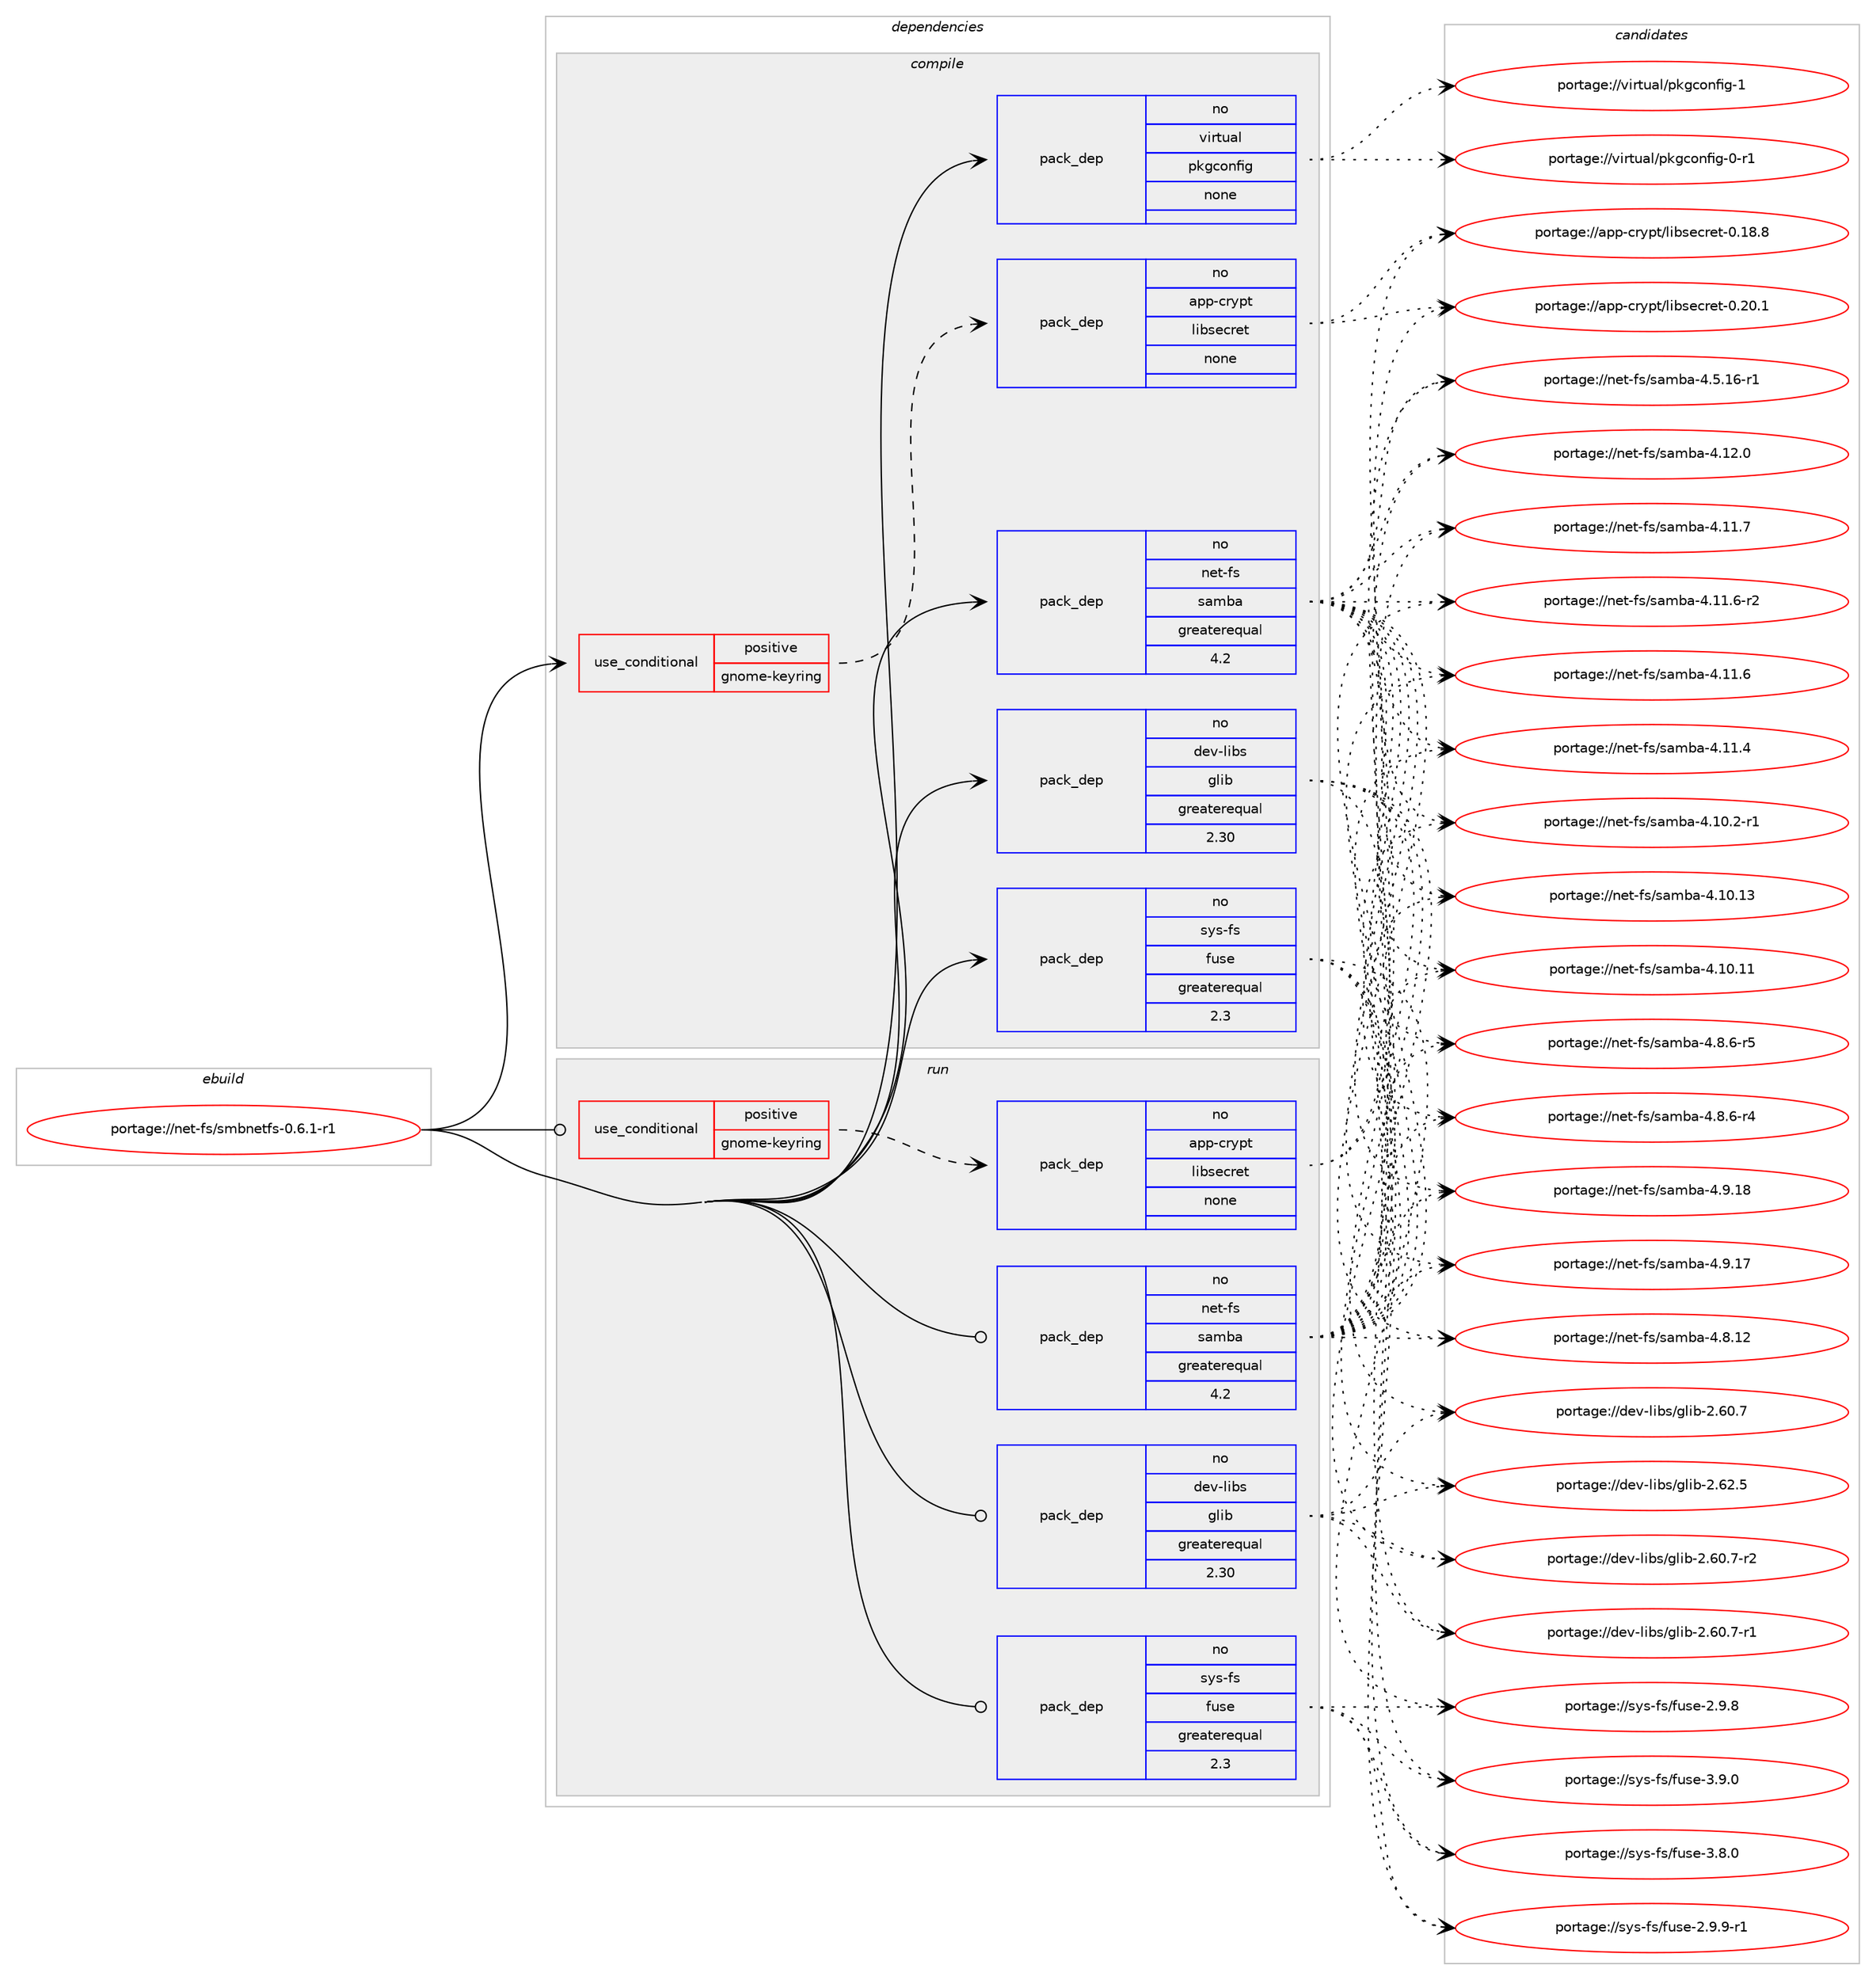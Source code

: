digraph prolog {

# *************
# Graph options
# *************

newrank=true;
concentrate=true;
compound=true;
graph [rankdir=LR,fontname=Helvetica,fontsize=10,ranksep=1.5];#, ranksep=2.5, nodesep=0.2];
edge  [arrowhead=vee];
node  [fontname=Helvetica,fontsize=10];

# **********
# The ebuild
# **********

subgraph cluster_leftcol {
color=gray;
rank=same;
label=<<i>ebuild</i>>;
id [label="portage://net-fs/smbnetfs-0.6.1-r1", color=red, width=4, href="../net-fs/smbnetfs-0.6.1-r1.svg"];
}

# ****************
# The dependencies
# ****************

subgraph cluster_midcol {
color=gray;
label=<<i>dependencies</i>>;
subgraph cluster_compile {
fillcolor="#eeeeee";
style=filled;
label=<<i>compile</i>>;
subgraph cond4503 {
dependency25741 [label=<<TABLE BORDER="0" CELLBORDER="1" CELLSPACING="0" CELLPADDING="4"><TR><TD ROWSPAN="3" CELLPADDING="10">use_conditional</TD></TR><TR><TD>positive</TD></TR><TR><TD>gnome-keyring</TD></TR></TABLE>>, shape=none, color=red];
subgraph pack20843 {
dependency25742 [label=<<TABLE BORDER="0" CELLBORDER="1" CELLSPACING="0" CELLPADDING="4" WIDTH="220"><TR><TD ROWSPAN="6" CELLPADDING="30">pack_dep</TD></TR><TR><TD WIDTH="110">no</TD></TR><TR><TD>app-crypt</TD></TR><TR><TD>libsecret</TD></TR><TR><TD>none</TD></TR><TR><TD></TD></TR></TABLE>>, shape=none, color=blue];
}
dependency25741:e -> dependency25742:w [weight=20,style="dashed",arrowhead="vee"];
}
id:e -> dependency25741:w [weight=20,style="solid",arrowhead="vee"];
subgraph pack20844 {
dependency25743 [label=<<TABLE BORDER="0" CELLBORDER="1" CELLSPACING="0" CELLPADDING="4" WIDTH="220"><TR><TD ROWSPAN="6" CELLPADDING="30">pack_dep</TD></TR><TR><TD WIDTH="110">no</TD></TR><TR><TD>dev-libs</TD></TR><TR><TD>glib</TD></TR><TR><TD>greaterequal</TD></TR><TR><TD>2.30</TD></TR></TABLE>>, shape=none, color=blue];
}
id:e -> dependency25743:w [weight=20,style="solid",arrowhead="vee"];
subgraph pack20845 {
dependency25744 [label=<<TABLE BORDER="0" CELLBORDER="1" CELLSPACING="0" CELLPADDING="4" WIDTH="220"><TR><TD ROWSPAN="6" CELLPADDING="30">pack_dep</TD></TR><TR><TD WIDTH="110">no</TD></TR><TR><TD>net-fs</TD></TR><TR><TD>samba</TD></TR><TR><TD>greaterequal</TD></TR><TR><TD>4.2</TD></TR></TABLE>>, shape=none, color=blue];
}
id:e -> dependency25744:w [weight=20,style="solid",arrowhead="vee"];
subgraph pack20846 {
dependency25745 [label=<<TABLE BORDER="0" CELLBORDER="1" CELLSPACING="0" CELLPADDING="4" WIDTH="220"><TR><TD ROWSPAN="6" CELLPADDING="30">pack_dep</TD></TR><TR><TD WIDTH="110">no</TD></TR><TR><TD>sys-fs</TD></TR><TR><TD>fuse</TD></TR><TR><TD>greaterequal</TD></TR><TR><TD>2.3</TD></TR></TABLE>>, shape=none, color=blue];
}
id:e -> dependency25745:w [weight=20,style="solid",arrowhead="vee"];
subgraph pack20847 {
dependency25746 [label=<<TABLE BORDER="0" CELLBORDER="1" CELLSPACING="0" CELLPADDING="4" WIDTH="220"><TR><TD ROWSPAN="6" CELLPADDING="30">pack_dep</TD></TR><TR><TD WIDTH="110">no</TD></TR><TR><TD>virtual</TD></TR><TR><TD>pkgconfig</TD></TR><TR><TD>none</TD></TR><TR><TD></TD></TR></TABLE>>, shape=none, color=blue];
}
id:e -> dependency25746:w [weight=20,style="solid",arrowhead="vee"];
}
subgraph cluster_compileandrun {
fillcolor="#eeeeee";
style=filled;
label=<<i>compile and run</i>>;
}
subgraph cluster_run {
fillcolor="#eeeeee";
style=filled;
label=<<i>run</i>>;
subgraph cond4504 {
dependency25747 [label=<<TABLE BORDER="0" CELLBORDER="1" CELLSPACING="0" CELLPADDING="4"><TR><TD ROWSPAN="3" CELLPADDING="10">use_conditional</TD></TR><TR><TD>positive</TD></TR><TR><TD>gnome-keyring</TD></TR></TABLE>>, shape=none, color=red];
subgraph pack20848 {
dependency25748 [label=<<TABLE BORDER="0" CELLBORDER="1" CELLSPACING="0" CELLPADDING="4" WIDTH="220"><TR><TD ROWSPAN="6" CELLPADDING="30">pack_dep</TD></TR><TR><TD WIDTH="110">no</TD></TR><TR><TD>app-crypt</TD></TR><TR><TD>libsecret</TD></TR><TR><TD>none</TD></TR><TR><TD></TD></TR></TABLE>>, shape=none, color=blue];
}
dependency25747:e -> dependency25748:w [weight=20,style="dashed",arrowhead="vee"];
}
id:e -> dependency25747:w [weight=20,style="solid",arrowhead="odot"];
subgraph pack20849 {
dependency25749 [label=<<TABLE BORDER="0" CELLBORDER="1" CELLSPACING="0" CELLPADDING="4" WIDTH="220"><TR><TD ROWSPAN="6" CELLPADDING="30">pack_dep</TD></TR><TR><TD WIDTH="110">no</TD></TR><TR><TD>dev-libs</TD></TR><TR><TD>glib</TD></TR><TR><TD>greaterequal</TD></TR><TR><TD>2.30</TD></TR></TABLE>>, shape=none, color=blue];
}
id:e -> dependency25749:w [weight=20,style="solid",arrowhead="odot"];
subgraph pack20850 {
dependency25750 [label=<<TABLE BORDER="0" CELLBORDER="1" CELLSPACING="0" CELLPADDING="4" WIDTH="220"><TR><TD ROWSPAN="6" CELLPADDING="30">pack_dep</TD></TR><TR><TD WIDTH="110">no</TD></TR><TR><TD>net-fs</TD></TR><TR><TD>samba</TD></TR><TR><TD>greaterequal</TD></TR><TR><TD>4.2</TD></TR></TABLE>>, shape=none, color=blue];
}
id:e -> dependency25750:w [weight=20,style="solid",arrowhead="odot"];
subgraph pack20851 {
dependency25751 [label=<<TABLE BORDER="0" CELLBORDER="1" CELLSPACING="0" CELLPADDING="4" WIDTH="220"><TR><TD ROWSPAN="6" CELLPADDING="30">pack_dep</TD></TR><TR><TD WIDTH="110">no</TD></TR><TR><TD>sys-fs</TD></TR><TR><TD>fuse</TD></TR><TR><TD>greaterequal</TD></TR><TR><TD>2.3</TD></TR></TABLE>>, shape=none, color=blue];
}
id:e -> dependency25751:w [weight=20,style="solid",arrowhead="odot"];
}
}

# **************
# The candidates
# **************

subgraph cluster_choices {
rank=same;
color=gray;
label=<<i>candidates</i>>;

subgraph choice20843 {
color=black;
nodesep=1;
choice97112112459911412111211647108105981151019911410111645484650484649 [label="portage://app-crypt/libsecret-0.20.1", color=red, width=4,href="../app-crypt/libsecret-0.20.1.svg"];
choice97112112459911412111211647108105981151019911410111645484649564656 [label="portage://app-crypt/libsecret-0.18.8", color=red, width=4,href="../app-crypt/libsecret-0.18.8.svg"];
dependency25742:e -> choice97112112459911412111211647108105981151019911410111645484650484649:w [style=dotted,weight="100"];
dependency25742:e -> choice97112112459911412111211647108105981151019911410111645484649564656:w [style=dotted,weight="100"];
}
subgraph choice20844 {
color=black;
nodesep=1;
choice1001011184510810598115471031081059845504654504653 [label="portage://dev-libs/glib-2.62.5", color=red, width=4,href="../dev-libs/glib-2.62.5.svg"];
choice10010111845108105981154710310810598455046544846554511450 [label="portage://dev-libs/glib-2.60.7-r2", color=red, width=4,href="../dev-libs/glib-2.60.7-r2.svg"];
choice10010111845108105981154710310810598455046544846554511449 [label="portage://dev-libs/glib-2.60.7-r1", color=red, width=4,href="../dev-libs/glib-2.60.7-r1.svg"];
choice1001011184510810598115471031081059845504654484655 [label="portage://dev-libs/glib-2.60.7", color=red, width=4,href="../dev-libs/glib-2.60.7.svg"];
dependency25743:e -> choice1001011184510810598115471031081059845504654504653:w [style=dotted,weight="100"];
dependency25743:e -> choice10010111845108105981154710310810598455046544846554511450:w [style=dotted,weight="100"];
dependency25743:e -> choice10010111845108105981154710310810598455046544846554511449:w [style=dotted,weight="100"];
dependency25743:e -> choice1001011184510810598115471031081059845504654484655:w [style=dotted,weight="100"];
}
subgraph choice20845 {
color=black;
nodesep=1;
choice110101116451021154711597109989745524657464956 [label="portage://net-fs/samba-4.9.18", color=red, width=4,href="../net-fs/samba-4.9.18.svg"];
choice110101116451021154711597109989745524657464955 [label="portage://net-fs/samba-4.9.17", color=red, width=4,href="../net-fs/samba-4.9.17.svg"];
choice11010111645102115471159710998974552465646544511453 [label="portage://net-fs/samba-4.8.6-r5", color=red, width=4,href="../net-fs/samba-4.8.6-r5.svg"];
choice11010111645102115471159710998974552465646544511452 [label="portage://net-fs/samba-4.8.6-r4", color=red, width=4,href="../net-fs/samba-4.8.6-r4.svg"];
choice110101116451021154711597109989745524656464950 [label="portage://net-fs/samba-4.8.12", color=red, width=4,href="../net-fs/samba-4.8.12.svg"];
choice1101011164510211547115971099897455246534649544511449 [label="portage://net-fs/samba-4.5.16-r1", color=red, width=4,href="../net-fs/samba-4.5.16-r1.svg"];
choice110101116451021154711597109989745524649504648 [label="portage://net-fs/samba-4.12.0", color=red, width=4,href="../net-fs/samba-4.12.0.svg"];
choice110101116451021154711597109989745524649494655 [label="portage://net-fs/samba-4.11.7", color=red, width=4,href="../net-fs/samba-4.11.7.svg"];
choice1101011164510211547115971099897455246494946544511450 [label="portage://net-fs/samba-4.11.6-r2", color=red, width=4,href="../net-fs/samba-4.11.6-r2.svg"];
choice110101116451021154711597109989745524649494654 [label="portage://net-fs/samba-4.11.6", color=red, width=4,href="../net-fs/samba-4.11.6.svg"];
choice110101116451021154711597109989745524649494652 [label="portage://net-fs/samba-4.11.4", color=red, width=4,href="../net-fs/samba-4.11.4.svg"];
choice1101011164510211547115971099897455246494846504511449 [label="portage://net-fs/samba-4.10.2-r1", color=red, width=4,href="../net-fs/samba-4.10.2-r1.svg"];
choice11010111645102115471159710998974552464948464951 [label="portage://net-fs/samba-4.10.13", color=red, width=4,href="../net-fs/samba-4.10.13.svg"];
choice11010111645102115471159710998974552464948464949 [label="portage://net-fs/samba-4.10.11", color=red, width=4,href="../net-fs/samba-4.10.11.svg"];
dependency25744:e -> choice110101116451021154711597109989745524657464956:w [style=dotted,weight="100"];
dependency25744:e -> choice110101116451021154711597109989745524657464955:w [style=dotted,weight="100"];
dependency25744:e -> choice11010111645102115471159710998974552465646544511453:w [style=dotted,weight="100"];
dependency25744:e -> choice11010111645102115471159710998974552465646544511452:w [style=dotted,weight="100"];
dependency25744:e -> choice110101116451021154711597109989745524656464950:w [style=dotted,weight="100"];
dependency25744:e -> choice1101011164510211547115971099897455246534649544511449:w [style=dotted,weight="100"];
dependency25744:e -> choice110101116451021154711597109989745524649504648:w [style=dotted,weight="100"];
dependency25744:e -> choice110101116451021154711597109989745524649494655:w [style=dotted,weight="100"];
dependency25744:e -> choice1101011164510211547115971099897455246494946544511450:w [style=dotted,weight="100"];
dependency25744:e -> choice110101116451021154711597109989745524649494654:w [style=dotted,weight="100"];
dependency25744:e -> choice110101116451021154711597109989745524649494652:w [style=dotted,weight="100"];
dependency25744:e -> choice1101011164510211547115971099897455246494846504511449:w [style=dotted,weight="100"];
dependency25744:e -> choice11010111645102115471159710998974552464948464951:w [style=dotted,weight="100"];
dependency25744:e -> choice11010111645102115471159710998974552464948464949:w [style=dotted,weight="100"];
}
subgraph choice20846 {
color=black;
nodesep=1;
choice1151211154510211547102117115101455146574648 [label="portage://sys-fs/fuse-3.9.0", color=red, width=4,href="../sys-fs/fuse-3.9.0.svg"];
choice1151211154510211547102117115101455146564648 [label="portage://sys-fs/fuse-3.8.0", color=red, width=4,href="../sys-fs/fuse-3.8.0.svg"];
choice11512111545102115471021171151014550465746574511449 [label="portage://sys-fs/fuse-2.9.9-r1", color=red, width=4,href="../sys-fs/fuse-2.9.9-r1.svg"];
choice1151211154510211547102117115101455046574656 [label="portage://sys-fs/fuse-2.9.8", color=red, width=4,href="../sys-fs/fuse-2.9.8.svg"];
dependency25745:e -> choice1151211154510211547102117115101455146574648:w [style=dotted,weight="100"];
dependency25745:e -> choice1151211154510211547102117115101455146564648:w [style=dotted,weight="100"];
dependency25745:e -> choice11512111545102115471021171151014550465746574511449:w [style=dotted,weight="100"];
dependency25745:e -> choice1151211154510211547102117115101455046574656:w [style=dotted,weight="100"];
}
subgraph choice20847 {
color=black;
nodesep=1;
choice1181051141161179710847112107103991111101021051034549 [label="portage://virtual/pkgconfig-1", color=red, width=4,href="../virtual/pkgconfig-1.svg"];
choice11810511411611797108471121071039911111010210510345484511449 [label="portage://virtual/pkgconfig-0-r1", color=red, width=4,href="../virtual/pkgconfig-0-r1.svg"];
dependency25746:e -> choice1181051141161179710847112107103991111101021051034549:w [style=dotted,weight="100"];
dependency25746:e -> choice11810511411611797108471121071039911111010210510345484511449:w [style=dotted,weight="100"];
}
subgraph choice20848 {
color=black;
nodesep=1;
choice97112112459911412111211647108105981151019911410111645484650484649 [label="portage://app-crypt/libsecret-0.20.1", color=red, width=4,href="../app-crypt/libsecret-0.20.1.svg"];
choice97112112459911412111211647108105981151019911410111645484649564656 [label="portage://app-crypt/libsecret-0.18.8", color=red, width=4,href="../app-crypt/libsecret-0.18.8.svg"];
dependency25748:e -> choice97112112459911412111211647108105981151019911410111645484650484649:w [style=dotted,weight="100"];
dependency25748:e -> choice97112112459911412111211647108105981151019911410111645484649564656:w [style=dotted,weight="100"];
}
subgraph choice20849 {
color=black;
nodesep=1;
choice1001011184510810598115471031081059845504654504653 [label="portage://dev-libs/glib-2.62.5", color=red, width=4,href="../dev-libs/glib-2.62.5.svg"];
choice10010111845108105981154710310810598455046544846554511450 [label="portage://dev-libs/glib-2.60.7-r2", color=red, width=4,href="../dev-libs/glib-2.60.7-r2.svg"];
choice10010111845108105981154710310810598455046544846554511449 [label="portage://dev-libs/glib-2.60.7-r1", color=red, width=4,href="../dev-libs/glib-2.60.7-r1.svg"];
choice1001011184510810598115471031081059845504654484655 [label="portage://dev-libs/glib-2.60.7", color=red, width=4,href="../dev-libs/glib-2.60.7.svg"];
dependency25749:e -> choice1001011184510810598115471031081059845504654504653:w [style=dotted,weight="100"];
dependency25749:e -> choice10010111845108105981154710310810598455046544846554511450:w [style=dotted,weight="100"];
dependency25749:e -> choice10010111845108105981154710310810598455046544846554511449:w [style=dotted,weight="100"];
dependency25749:e -> choice1001011184510810598115471031081059845504654484655:w [style=dotted,weight="100"];
}
subgraph choice20850 {
color=black;
nodesep=1;
choice110101116451021154711597109989745524657464956 [label="portage://net-fs/samba-4.9.18", color=red, width=4,href="../net-fs/samba-4.9.18.svg"];
choice110101116451021154711597109989745524657464955 [label="portage://net-fs/samba-4.9.17", color=red, width=4,href="../net-fs/samba-4.9.17.svg"];
choice11010111645102115471159710998974552465646544511453 [label="portage://net-fs/samba-4.8.6-r5", color=red, width=4,href="../net-fs/samba-4.8.6-r5.svg"];
choice11010111645102115471159710998974552465646544511452 [label="portage://net-fs/samba-4.8.6-r4", color=red, width=4,href="../net-fs/samba-4.8.6-r4.svg"];
choice110101116451021154711597109989745524656464950 [label="portage://net-fs/samba-4.8.12", color=red, width=4,href="../net-fs/samba-4.8.12.svg"];
choice1101011164510211547115971099897455246534649544511449 [label="portage://net-fs/samba-4.5.16-r1", color=red, width=4,href="../net-fs/samba-4.5.16-r1.svg"];
choice110101116451021154711597109989745524649504648 [label="portage://net-fs/samba-4.12.0", color=red, width=4,href="../net-fs/samba-4.12.0.svg"];
choice110101116451021154711597109989745524649494655 [label="portage://net-fs/samba-4.11.7", color=red, width=4,href="../net-fs/samba-4.11.7.svg"];
choice1101011164510211547115971099897455246494946544511450 [label="portage://net-fs/samba-4.11.6-r2", color=red, width=4,href="../net-fs/samba-4.11.6-r2.svg"];
choice110101116451021154711597109989745524649494654 [label="portage://net-fs/samba-4.11.6", color=red, width=4,href="../net-fs/samba-4.11.6.svg"];
choice110101116451021154711597109989745524649494652 [label="portage://net-fs/samba-4.11.4", color=red, width=4,href="../net-fs/samba-4.11.4.svg"];
choice1101011164510211547115971099897455246494846504511449 [label="portage://net-fs/samba-4.10.2-r1", color=red, width=4,href="../net-fs/samba-4.10.2-r1.svg"];
choice11010111645102115471159710998974552464948464951 [label="portage://net-fs/samba-4.10.13", color=red, width=4,href="../net-fs/samba-4.10.13.svg"];
choice11010111645102115471159710998974552464948464949 [label="portage://net-fs/samba-4.10.11", color=red, width=4,href="../net-fs/samba-4.10.11.svg"];
dependency25750:e -> choice110101116451021154711597109989745524657464956:w [style=dotted,weight="100"];
dependency25750:e -> choice110101116451021154711597109989745524657464955:w [style=dotted,weight="100"];
dependency25750:e -> choice11010111645102115471159710998974552465646544511453:w [style=dotted,weight="100"];
dependency25750:e -> choice11010111645102115471159710998974552465646544511452:w [style=dotted,weight="100"];
dependency25750:e -> choice110101116451021154711597109989745524656464950:w [style=dotted,weight="100"];
dependency25750:e -> choice1101011164510211547115971099897455246534649544511449:w [style=dotted,weight="100"];
dependency25750:e -> choice110101116451021154711597109989745524649504648:w [style=dotted,weight="100"];
dependency25750:e -> choice110101116451021154711597109989745524649494655:w [style=dotted,weight="100"];
dependency25750:e -> choice1101011164510211547115971099897455246494946544511450:w [style=dotted,weight="100"];
dependency25750:e -> choice110101116451021154711597109989745524649494654:w [style=dotted,weight="100"];
dependency25750:e -> choice110101116451021154711597109989745524649494652:w [style=dotted,weight="100"];
dependency25750:e -> choice1101011164510211547115971099897455246494846504511449:w [style=dotted,weight="100"];
dependency25750:e -> choice11010111645102115471159710998974552464948464951:w [style=dotted,weight="100"];
dependency25750:e -> choice11010111645102115471159710998974552464948464949:w [style=dotted,weight="100"];
}
subgraph choice20851 {
color=black;
nodesep=1;
choice1151211154510211547102117115101455146574648 [label="portage://sys-fs/fuse-3.9.0", color=red, width=4,href="../sys-fs/fuse-3.9.0.svg"];
choice1151211154510211547102117115101455146564648 [label="portage://sys-fs/fuse-3.8.0", color=red, width=4,href="../sys-fs/fuse-3.8.0.svg"];
choice11512111545102115471021171151014550465746574511449 [label="portage://sys-fs/fuse-2.9.9-r1", color=red, width=4,href="../sys-fs/fuse-2.9.9-r1.svg"];
choice1151211154510211547102117115101455046574656 [label="portage://sys-fs/fuse-2.9.8", color=red, width=4,href="../sys-fs/fuse-2.9.8.svg"];
dependency25751:e -> choice1151211154510211547102117115101455146574648:w [style=dotted,weight="100"];
dependency25751:e -> choice1151211154510211547102117115101455146564648:w [style=dotted,weight="100"];
dependency25751:e -> choice11512111545102115471021171151014550465746574511449:w [style=dotted,weight="100"];
dependency25751:e -> choice1151211154510211547102117115101455046574656:w [style=dotted,weight="100"];
}
}

}
